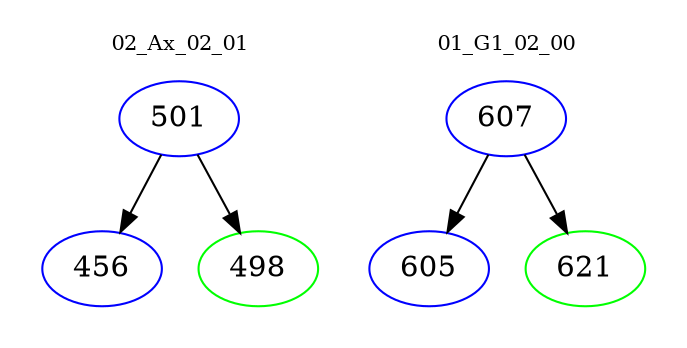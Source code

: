digraph{
subgraph cluster_0 {
color = white
label = "02_Ax_02_01";
fontsize=10;
T0_501 [label="501", color="blue"]
T0_501 -> T0_456 [color="black"]
T0_456 [label="456", color="blue"]
T0_501 -> T0_498 [color="black"]
T0_498 [label="498", color="green"]
}
subgraph cluster_1 {
color = white
label = "01_G1_02_00";
fontsize=10;
T1_607 [label="607", color="blue"]
T1_607 -> T1_605 [color="black"]
T1_605 [label="605", color="blue"]
T1_607 -> T1_621 [color="black"]
T1_621 [label="621", color="green"]
}
}
